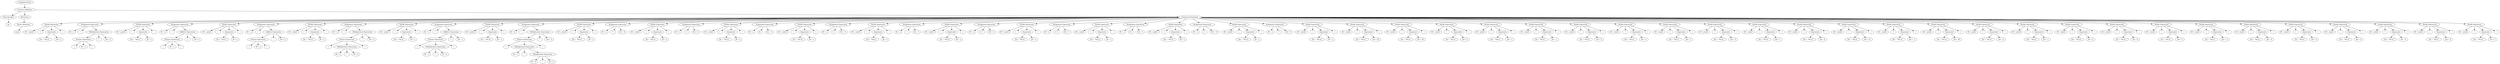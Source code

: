 digraph G {
		Q0[label="CompilationUnit"];
		Q0 -> Q1
		Q1[label="Function Definition"];
		Q1 -> Q2
		Q2[label="Type Specifier"];
		Q2 -> Q3
		Q3[label="int"];
		Q1 -> Q4
		Q4[label="Declarator"];
		Q4 -> Q5
		Q5[label="Direct Declarator"];
		Q5 -> Q6
		Q6[label="main"];
		Q1 -> Q7
		Q7[label="Compound Statement"];
		Q7 -> Q8
		Q8[label="Postfix Expression"];
		Q8 -> Q9
		Q9[label="ID = printf"];
		Q8 -> Q10
		Q10[label="("];
		Q8 -> Q11
		Q11[label="Arguments"];
		Q11 -> Q12
		Q12[label="Val = \"%d \\n\""];
		Q11 -> Q13
		Q13[label="Val = 2"];
		Q8 -> Q14
		Q14[label=")"];
		Q7 -> Q15
		Q15[label="Assignment Expression"];
		Q15 -> Q16
		Q16[label="ID = a"];
		Q15 -> Q17
		Q17[label="="];
		Q15 -> Q18
		Q18[label="Multiplication Expression"];
		Q18 -> Q19
		Q19[label="Primary Expression"];
		Q19 -> Q20
		Q20[label="("];
		Q19 -> Q21
		Q21[label="ID = a"];
		Q19 -> Q22
		Q22[label=")"];
		Q18 -> Q23
		Q23[label="*"];
		Q18 -> Q24
		Q24[label="Val = 2"];
		Q7 -> Q25
		Q25[label="Postfix Expression"];
		Q25 -> Q26
		Q26[label="ID = printf"];
		Q25 -> Q27
		Q27[label="("];
		Q25 -> Q28
		Q28[label="Arguments"];
		Q28 -> Q29
		Q29[label="Val = \"%d \\n\""];
		Q28 -> Q30
		Q30[label="ID = a"];
		Q25 -> Q31
		Q31[label=")"];
		Q7 -> Q32
		Q32[label="Assignment Expression"];
		Q32 -> Q33
		Q33[label="ID = a"];
		Q32 -> Q34
		Q34[label="="];
		Q32 -> Q35
		Q35[label="Additive Expression"];
		Q35 -> Q36
		Q36[label="Primary Expression"];
		Q36 -> Q37
		Q37[label="("];
		Q36 -> Q38
		Q38[label="ID = a"];
		Q36 -> Q39
		Q39[label=")"];
		Q35 -> Q40
		Q40[label="+"];
		Q35 -> Q41
		Q41[label="Val = 2"];
		Q7 -> Q42
		Q42[label="Postfix Expression"];
		Q42 -> Q43
		Q43[label="ID = printf"];
		Q42 -> Q44
		Q44[label="("];
		Q42 -> Q45
		Q45[label="Arguments"];
		Q45 -> Q46
		Q46[label="Val = \"%d \\n\""];
		Q45 -> Q47
		Q47[label="ID = a"];
		Q42 -> Q48
		Q48[label=")"];
		Q7 -> Q49
		Q49[label="Assignment Expression"];
		Q49 -> Q50
		Q50[label="ID = a"];
		Q49 -> Q51
		Q51[label="="];
		Q49 -> Q52
		Q52[label="Additive Expression"];
		Q52 -> Q53
		Q53[label="Primary Expression"];
		Q53 -> Q54
		Q54[label="("];
		Q53 -> Q55
		Q55[label="ID = a"];
		Q53 -> Q56
		Q56[label=")"];
		Q52 -> Q57
		Q57[label="-"];
		Q52 -> Q58
		Q58[label="Val = 2"];
		Q7 -> Q59
		Q59[label="Postfix Expression"];
		Q59 -> Q60
		Q60[label="ID = printf"];
		Q59 -> Q61
		Q61[label="("];
		Q59 -> Q62
		Q62[label="Arguments"];
		Q62 -> Q63
		Q63[label="Val = \"%d \\n\""];
		Q62 -> Q64
		Q64[label="ID = a"];
		Q59 -> Q65
		Q65[label=")"];
		Q7 -> Q66
		Q66[label="Assignment Expression"];
		Q66 -> Q67
		Q67[label="ID = a"];
		Q66 -> Q68
		Q68[label="="];
		Q66 -> Q69
		Q69[label="Multiplication Expression"];
		Q69 -> Q70
		Q70[label="Primary Expression"];
		Q70 -> Q71
		Q71[label="("];
		Q70 -> Q72
		Q72[label="Multiplication Expression"];
		Q72 -> Q73
		Q73[label="ID = a"];
		Q72 -> Q74
		Q74[label="*"];
		Q72 -> Q75
		Q75[label="ID = b"];
		Q70 -> Q76
		Q76[label=")"];
		Q69 -> Q77
		Q77[label="*"];
		Q69 -> Q78
		Q78[label="Val = 2"];
		Q7 -> Q79
		Q79[label="Postfix Expression"];
		Q79 -> Q80
		Q80[label="ID = printf"];
		Q79 -> Q81
		Q81[label="("];
		Q79 -> Q82
		Q82[label="Arguments"];
		Q82 -> Q83
		Q83[label="Val = \"%d \\n\""];
		Q82 -> Q84
		Q84[label="ID = a"];
		Q79 -> Q85
		Q85[label=")"];
		Q7 -> Q86
		Q86[label="Assignment Expression"];
		Q86 -> Q87
		Q87[label="ID = a"];
		Q86 -> Q88
		Q88[label="="];
		Q86 -> Q89
		Q89[label="Additive Expression"];
		Q89 -> Q90
		Q90[label="Primary Expression"];
		Q90 -> Q91
		Q91[label="("];
		Q90 -> Q92
		Q92[label="Multiplication Expression"];
		Q92 -> Q93
		Q93[label="ID = a"];
		Q92 -> Q94
		Q94[label="*"];
		Q92 -> Q95
		Q95[label="ID = b"];
		Q90 -> Q96
		Q96[label=")"];
		Q89 -> Q97
		Q97[label="+"];
		Q89 -> Q98
		Q98[label="Val = 2"];
		Q7 -> Q99
		Q99[label="Postfix Expression"];
		Q99 -> Q100
		Q100[label="ID = printf"];
		Q99 -> Q101
		Q101[label="("];
		Q99 -> Q102
		Q102[label="Arguments"];
		Q102 -> Q103
		Q103[label="Val = \"%d \\n\""];
		Q102 -> Q104
		Q104[label="ID = a"];
		Q99 -> Q105
		Q105[label=")"];
		Q7 -> Q106
		Q106[label="Assignment Expression"];
		Q106 -> Q107
		Q107[label="ID = a"];
		Q106 -> Q108
		Q108[label="="];
		Q106 -> Q109
		Q109[label="Multiplication Expression"];
		Q109 -> Q110
		Q110[label="Primary Expression"];
		Q110 -> Q111
		Q111[label="("];
		Q110 -> Q112
		Q112[label="Multiplication Expression"];
		Q112 -> Q113
		Q113[label="ID = a"];
		Q112 -> Q114
		Q114[label="*"];
		Q112 -> Q115
		Q115[label="Multiplication Expression"];
		Q115 -> Q116
		Q116[label="ID = b"];
		Q115 -> Q117
		Q117[label="*"];
		Q115 -> Q118
		Q118[label="ID = b"];
		Q110 -> Q119
		Q119[label=")"];
		Q109 -> Q120
		Q120[label="*"];
		Q109 -> Q121
		Q121[label="Val = 2"];
		Q7 -> Q122
		Q122[label="Postfix Expression"];
		Q122 -> Q123
		Q123[label="ID = printf"];
		Q122 -> Q124
		Q124[label="("];
		Q122 -> Q125
		Q125[label="Arguments"];
		Q125 -> Q126
		Q126[label="Val = \"%d \\n\""];
		Q125 -> Q127
		Q127[label="ID = a"];
		Q122 -> Q128
		Q128[label=")"];
		Q7 -> Q129
		Q129[label="Assignment Expression"];
		Q129 -> Q130
		Q130[label="ID = a"];
		Q129 -> Q131
		Q131[label="*="];
		Q129 -> Q132
		Q132[label="Val = 8"];
		Q7 -> Q133
		Q133[label="Postfix Expression"];
		Q133 -> Q134
		Q134[label="ID = printf"];
		Q133 -> Q135
		Q135[label="("];
		Q133 -> Q136
		Q136[label="Arguments"];
		Q136 -> Q137
		Q137[label="Val = \"%d \\n\""];
		Q136 -> Q138
		Q138[label="ID = a"];
		Q133 -> Q139
		Q139[label=")"];
		Q7 -> Q140
		Q140[label="Assignment Expression"];
		Q140 -> Q141
		Q141[label="ID = a"];
		Q140 -> Q142
		Q142[label="/="];
		Q140 -> Q143
		Q143[label="Val = 4"];
		Q7 -> Q144
		Q144[label="Postfix Expression"];
		Q144 -> Q145
		Q145[label="ID = printf"];
		Q144 -> Q146
		Q146[label="("];
		Q144 -> Q147
		Q147[label="Arguments"];
		Q147 -> Q148
		Q148[label="Val = \"%d \\n\""];
		Q147 -> Q149
		Q149[label="ID = a"];
		Q144 -> Q150
		Q150[label=")"];
		Q7 -> Q151
		Q151[label="Assignment Expression"];
		Q151 -> Q152
		Q152[label="ID = a"];
		Q151 -> Q153
		Q153[label="%="];
		Q151 -> Q154
		Q154[label="Val = 3"];
		Q7 -> Q155
		Q155[label="Postfix Expression"];
		Q155 -> Q156
		Q156[label="ID = printf"];
		Q155 -> Q157
		Q157[label="("];
		Q155 -> Q158
		Q158[label="Arguments"];
		Q158 -> Q159
		Q159[label="Val = \"%d \\n\""];
		Q158 -> Q160
		Q160[label="ID = a"];
		Q155 -> Q161
		Q161[label=")"];
		Q7 -> Q162
		Q162[label="Assignment Expression"];
		Q162 -> Q163
		Q163[label="ID = a"];
		Q162 -> Q164
		Q164[label="+="];
		Q162 -> Q165
		Q165[label="Val = 3"];
		Q7 -> Q166
		Q166[label="Postfix Expression"];
		Q166 -> Q167
		Q167[label="ID = printf"];
		Q166 -> Q168
		Q168[label="("];
		Q166 -> Q169
		Q169[label="Arguments"];
		Q169 -> Q170
		Q170[label="Val = \"%d \\n\""];
		Q169 -> Q171
		Q171[label="ID = a"];
		Q166 -> Q172
		Q172[label=")"];
		Q7 -> Q173
		Q173[label="Assignment Expression"];
		Q173 -> Q174
		Q174[label="ID = a"];
		Q173 -> Q175
		Q175[label="-="];
		Q173 -> Q176
		Q176[label="Val = 2"];
		Q7 -> Q177
		Q177[label="Postfix Expression"];
		Q177 -> Q178
		Q178[label="ID = printf"];
		Q177 -> Q179
		Q179[label="("];
		Q177 -> Q180
		Q180[label="Arguments"];
		Q180 -> Q181
		Q181[label="Val = \"%d \\n\""];
		Q180 -> Q182
		Q182[label="ID = a"];
		Q177 -> Q183
		Q183[label=")"];
		Q7 -> Q184
		Q184[label="Assignment Expression"];
		Q184 -> Q185
		Q185[label="ID = a"];
		Q184 -> Q186
		Q186[label="<<="];
		Q184 -> Q187
		Q187[label="Val = 2"];
		Q7 -> Q188
		Q188[label="Postfix Expression"];
		Q188 -> Q189
		Q189[label="ID = printf"];
		Q188 -> Q190
		Q190[label="("];
		Q188 -> Q191
		Q191[label="Arguments"];
		Q191 -> Q192
		Q192[label="Val = \"%d \\n\""];
		Q191 -> Q193
		Q193[label="ID = a"];
		Q188 -> Q194
		Q194[label=")"];
		Q7 -> Q195
		Q195[label="Assignment Expression"];
		Q195 -> Q196
		Q196[label="ID = a"];
		Q195 -> Q197
		Q197[label=">>="];
		Q195 -> Q198
		Q198[label="Val = 1"];
		Q7 -> Q199
		Q199[label="Postfix Expression"];
		Q199 -> Q200
		Q200[label="ID = printf"];
		Q199 -> Q201
		Q201[label="("];
		Q199 -> Q202
		Q202[label="Arguments"];
		Q202 -> Q203
		Q203[label="Val = \"%d \\n\""];
		Q202 -> Q204
		Q204[label="ID = a"];
		Q199 -> Q205
		Q205[label=")"];
		Q7 -> Q206
		Q206[label="Assignment Expression"];
		Q206 -> Q207
		Q207[label="ID = a"];
		Q206 -> Q208
		Q208[label="&="];
		Q206 -> Q209
		Q209[label="Val = 4"];
		Q7 -> Q210
		Q210[label="Postfix Expression"];
		Q210 -> Q211
		Q211[label="ID = printf"];
		Q210 -> Q212
		Q212[label="("];
		Q210 -> Q213
		Q213[label="Arguments"];
		Q213 -> Q214
		Q214[label="Val = \"%d \\n\""];
		Q213 -> Q215
		Q215[label="ID = a"];
		Q210 -> Q216
		Q216[label=")"];
		Q7 -> Q217
		Q217[label="Assignment Expression"];
		Q217 -> Q218
		Q218[label="ID = a"];
		Q217 -> Q219
		Q219[label="|="];
		Q217 -> Q220
		Q220[label="Val = 13"];
		Q7 -> Q221
		Q221[label="Postfix Expression"];
		Q221 -> Q222
		Q222[label="ID = printf"];
		Q221 -> Q223
		Q223[label="("];
		Q221 -> Q224
		Q224[label="Arguments"];
		Q224 -> Q225
		Q225[label="Val = \"%d \\n\""];
		Q224 -> Q226
		Q226[label="ID = a"];
		Q221 -> Q227
		Q227[label=")"];
		Q7 -> Q228
		Q228[label="Assignment Expression"];
		Q228 -> Q229
		Q229[label="ID = a"];
		Q228 -> Q230
		Q230[label="^="];
		Q228 -> Q231
		Q231[label="Val = 4"];
		Q7 -> Q232
		Q232[label="Postfix Expression"];
		Q232 -> Q233
		Q233[label="ID = printf"];
		Q232 -> Q234
		Q234[label="("];
		Q232 -> Q235
		Q235[label="Arguments"];
		Q235 -> Q236
		Q236[label="Val = \"%d \\n\""];
		Q235 -> Q237
		Q237[label="ID = a"];
		Q232 -> Q238
		Q238[label=")"];
		Q7 -> Q239
		Q239[label="Postfix Expression"];
		Q239 -> Q240
		Q240[label="ID = printf"];
		Q239 -> Q241
		Q241[label="("];
		Q239 -> Q242
		Q242[label="Arguments"];
		Q242 -> Q243
		Q243[label="Val = \"%d \\n\""];
		Q242 -> Q244
		Q244[label="Val = 20"];
		Q239 -> Q245
		Q245[label=")"];
		Q7 -> Q246
		Q246[label="Postfix Expression"];
		Q246 -> Q247
		Q247[label="ID = printf"];
		Q246 -> Q248
		Q248[label="("];
		Q246 -> Q249
		Q249[label="Arguments"];
		Q249 -> Q250
		Q250[label="Val = \"%d \\n\""];
		Q249 -> Q251
		Q251[label="Val = 20"];
		Q246 -> Q252
		Q252[label=")"];
		Q7 -> Q253
		Q253[label="Postfix Expression"];
		Q253 -> Q254
		Q254[label="ID = printf"];
		Q253 -> Q255
		Q255[label="("];
		Q253 -> Q256
		Q256[label="Arguments"];
		Q256 -> Q257
		Q257[label="Val = \"%d \\n\""];
		Q256 -> Q258
		Q258[label="Val = 3"];
		Q253 -> Q259
		Q259[label=")"];
		Q7 -> Q260
		Q260[label="Postfix Expression"];
		Q260 -> Q261
		Q261[label="ID = printf"];
		Q260 -> Q262
		Q262[label="("];
		Q260 -> Q263
		Q263[label="Arguments"];
		Q263 -> Q264
		Q264[label="Val = \"%d \\n\""];
		Q263 -> Q265
		Q265[label="Val = 1"];
		Q260 -> Q266
		Q266[label=")"];
		Q7 -> Q267
		Q267[label="Postfix Expression"];
		Q267 -> Q268
		Q268[label="ID = printf"];
		Q267 -> Q269
		Q269[label="("];
		Q267 -> Q270
		Q270[label="Arguments"];
		Q270 -> Q271
		Q271[label="Val = \"%d \\n\""];
		Q270 -> Q272
		Q272[label="Val = 1"];
		Q267 -> Q273
		Q273[label=")"];
		Q7 -> Q274
		Q274[label="Postfix Expression"];
		Q274 -> Q275
		Q275[label="ID = printf"];
		Q274 -> Q276
		Q276[label="("];
		Q274 -> Q277
		Q277[label="Arguments"];
		Q277 -> Q278
		Q278[label="Val = \"%d \\n\""];
		Q277 -> Q279
		Q279[label="Val = 2"];
		Q274 -> Q280
		Q280[label=")"];
		Q7 -> Q281
		Q281[label="Postfix Expression"];
		Q281 -> Q282
		Q282[label="ID = printf"];
		Q281 -> Q283
		Q283[label="("];
		Q281 -> Q284
		Q284[label="Arguments"];
		Q284 -> Q285
		Q285[label="Val = \"%d \\n\""];
		Q284 -> Q286
		Q286[label="Val = 2"];
		Q281 -> Q287
		Q287[label=")"];
		Q7 -> Q288
		Q288[label="Postfix Expression"];
		Q288 -> Q289
		Q289[label="ID = printf"];
		Q288 -> Q290
		Q290[label="("];
		Q288 -> Q291
		Q291[label="Arguments"];
		Q291 -> Q292
		Q292[label="Val = \"%d \\n\""];
		Q291 -> Q293
		Q293[label="Val = 1"];
		Q288 -> Q294
		Q294[label=")"];
		Q7 -> Q295
		Q295[label="Postfix Expression"];
		Q295 -> Q296
		Q296[label="ID = printf"];
		Q295 -> Q297
		Q297[label="("];
		Q295 -> Q298
		Q298[label="Arguments"];
		Q298 -> Q299
		Q299[label="Val = \"%d \\n\""];
		Q298 -> Q300
		Q300[label="Val = 0"];
		Q295 -> Q301
		Q301[label=")"];
		Q7 -> Q302
		Q302[label="Postfix Expression"];
		Q302 -> Q303
		Q303[label="ID = printf"];
		Q302 -> Q304
		Q304[label="("];
		Q302 -> Q305
		Q305[label="Arguments"];
		Q305 -> Q306
		Q306[label="Val = \"%d \\n\""];
		Q305 -> Q307
		Q307[label="Val = 1"];
		Q302 -> Q308
		Q308[label=")"];
		Q7 -> Q309
		Q309[label="Postfix Expression"];
		Q309 -> Q310
		Q310[label="ID = printf"];
		Q309 -> Q311
		Q311[label="("];
		Q309 -> Q312
		Q312[label="Arguments"];
		Q312 -> Q313
		Q313[label="Val = \"%d \\n\""];
		Q312 -> Q314
		Q314[label="Val = 8"];
		Q309 -> Q315
		Q315[label=")"];
		Q7 -> Q316
		Q316[label="Postfix Expression"];
		Q316 -> Q317
		Q317[label="ID = printf"];
		Q316 -> Q318
		Q318[label="("];
		Q316 -> Q319
		Q319[label="Arguments"];
		Q319 -> Q320
		Q320[label="Val = \"%d \\n\""];
		Q319 -> Q321
		Q321[label="Val = 13"];
		Q316 -> Q322
		Q322[label=")"];
		Q7 -> Q323
		Q323[label="Postfix Expression"];
		Q323 -> Q324
		Q324[label="ID = printf"];
		Q323 -> Q325
		Q325[label="("];
		Q323 -> Q326
		Q326[label="Arguments"];
		Q326 -> Q327
		Q327[label="Val = \"%d \\n\""];
		Q326 -> Q328
		Q328[label="Val = -7"];
		Q323 -> Q329
		Q329[label=")"];
		Q7 -> Q330
		Q330[label="Postfix Expression"];
		Q330 -> Q331
		Q331[label="ID = printf"];
		Q330 -> Q332
		Q332[label="("];
		Q330 -> Q333
		Q333[label="Arguments"];
		Q333 -> Q334
		Q334[label="Val = \"%d \\n\""];
		Q333 -> Q335
		Q335[label="Val = 40"];
		Q330 -> Q336
		Q336[label=")"];
		Q7 -> Q337
		Q337[label="Postfix Expression"];
		Q337 -> Q338
		Q338[label="ID = printf"];
		Q337 -> Q339
		Q339[label="("];
		Q337 -> Q340
		Q340[label="Arguments"];
		Q340 -> Q341
		Q341[label="Val = \"%d \\n\""];
		Q340 -> Q342
		Q342[label="Val = 4"];
		Q337 -> Q343
		Q343[label=")"];
		Q7 -> Q344
		Q344[label="Postfix Expression"];
		Q344 -> Q345
		Q345[label="ID = printf"];
		Q344 -> Q346
		Q346[label="("];
		Q344 -> Q347
		Q347[label="Arguments"];
		Q347 -> Q348
		Q348[label="Val = \"%d \\n\""];
		Q347 -> Q349
		Q349[label="Val = 1"];
		Q344 -> Q350
		Q350[label=")"];
		Q7 -> Q351
		Q351[label="Postfix Expression"];
		Q351 -> Q352
		Q352[label="ID = printf"];
		Q351 -> Q353
		Q353[label="("];
		Q351 -> Q354
		Q354[label="Arguments"];
		Q354 -> Q355
		Q355[label="Val = \"%d \\n\""];
		Q354 -> Q356
		Q356[label="Val = 5"];
		Q351 -> Q357
		Q357[label=")"];
		Q7 -> Q358
		Q358[label="Postfix Expression"];
		Q358 -> Q359
		Q359[label="ID = printf"];
		Q358 -> Q360
		Q360[label="("];
		Q358 -> Q361
		Q361[label="Arguments"];
		Q361 -> Q362
		Q362[label="Val = \"%d \\n\""];
		Q361 -> Q363
		Q363[label="Val = 6"];
		Q358 -> Q364
		Q364[label=")"];
		Q7 -> Q365
		Q365[label="Postfix Expression"];
		Q365 -> Q366
		Q366[label="ID = printf"];
		Q365 -> Q367
		Q367[label="("];
		Q365 -> Q368
		Q368[label="Arguments"];
		Q368 -> Q369
		Q369[label="Val = \"%d \\n\""];
		Q368 -> Q370
		Q370[label="Val = 5"];
		Q365 -> Q371
		Q371[label=")"];
		Q7 -> Q372
		Q372[label="Postfix Expression"];
		Q372 -> Q373
		Q373[label="ID = printf"];
		Q372 -> Q374
		Q374[label="("];
		Q372 -> Q375
		Q375[label="Arguments"];
		Q375 -> Q376
		Q376[label="Val = \"%d \\n\""];
		Q375 -> Q377
		Q377[label="Val = -5"];
		Q372 -> Q378
		Q378[label=")"];
		Q7 -> Q379
		Q379[label="Postfix Expression"];
		Q379 -> Q380
		Q380[label="ID = printf"];
		Q379 -> Q381
		Q381[label="("];
		Q379 -> Q382
		Q382[label="Arguments"];
		Q382 -> Q383
		Q383[label="Val = \"%d \\n\""];
		Q382 -> Q384
		Q384[label="Val = 4"];
		Q379 -> Q385
		Q385[label=")"];
		Q7 -> Q386
		Q386[label="Postfix Expression"];
		Q386 -> Q387
		Q387[label="ID = printf"];
		Q386 -> Q388
		Q388[label="("];
		Q386 -> Q389
		Q389[label="Arguments"];
		Q389 -> Q390
		Q390[label="Val = \"%d \\n\""];
		Q389 -> Q391
		Q391[label="Val = 0"];
		Q386 -> Q392
		Q392[label=")"];
		Q7 -> Q393
		Q393[label="Postfix Expression"];
		Q393 -> Q394
		Q394[label="ID = printf"];
		Q393 -> Q395
		Q395[label="("];
		Q393 -> Q396
		Q396[label="Arguments"];
		Q396 -> Q397
		Q397[label="Val = \"%d \\n\""];
		Q396 -> Q398
		Q398[label="Val = 4"];
		Q393 -> Q399
		Q399[label=")"];
		Q7 -> Q400
		Q400[label="Postfix Expression"];
		Q400 -> Q401
		Q401[label="ID = printf"];
		Q400 -> Q402
		Q402[label="("];
		Q400 -> Q403
		Q403[label="Arguments"];
		Q403 -> Q404
		Q404[label="Val = \"%d \\n\""];
		Q403 -> Q405
		Q405[label="Val = 4"];
		Q400 -> Q406
		Q406[label=")"];
		Q7 -> Q407
		Q407[label="Postfix Expression"];
		Q407 -> Q408
		Q408[label="ID = printf"];
		Q407 -> Q409
		Q409[label="("];
		Q407 -> Q410
		Q410[label="Arguments"];
		Q410 -> Q411
		Q411[label="Val = \"%d \\n\""];
		Q410 -> Q412
		Q412[label="Val = 4"];
		Q407 -> Q413
		Q413[label=")"];
		Q7 -> Q414
		Q414[label="Postfix Expression"];
		Q414 -> Q415
		Q415[label="ID = printf"];
		Q414 -> Q416
		Q416[label="("];
		Q414 -> Q417
		Q417[label="Arguments"];
		Q417 -> Q418
		Q418[label="Val = \"%d \\n\""];
		Q417 -> Q419
		Q419[label="Val = 5"];
		Q414 -> Q420
		Q420[label=")"];
		
}